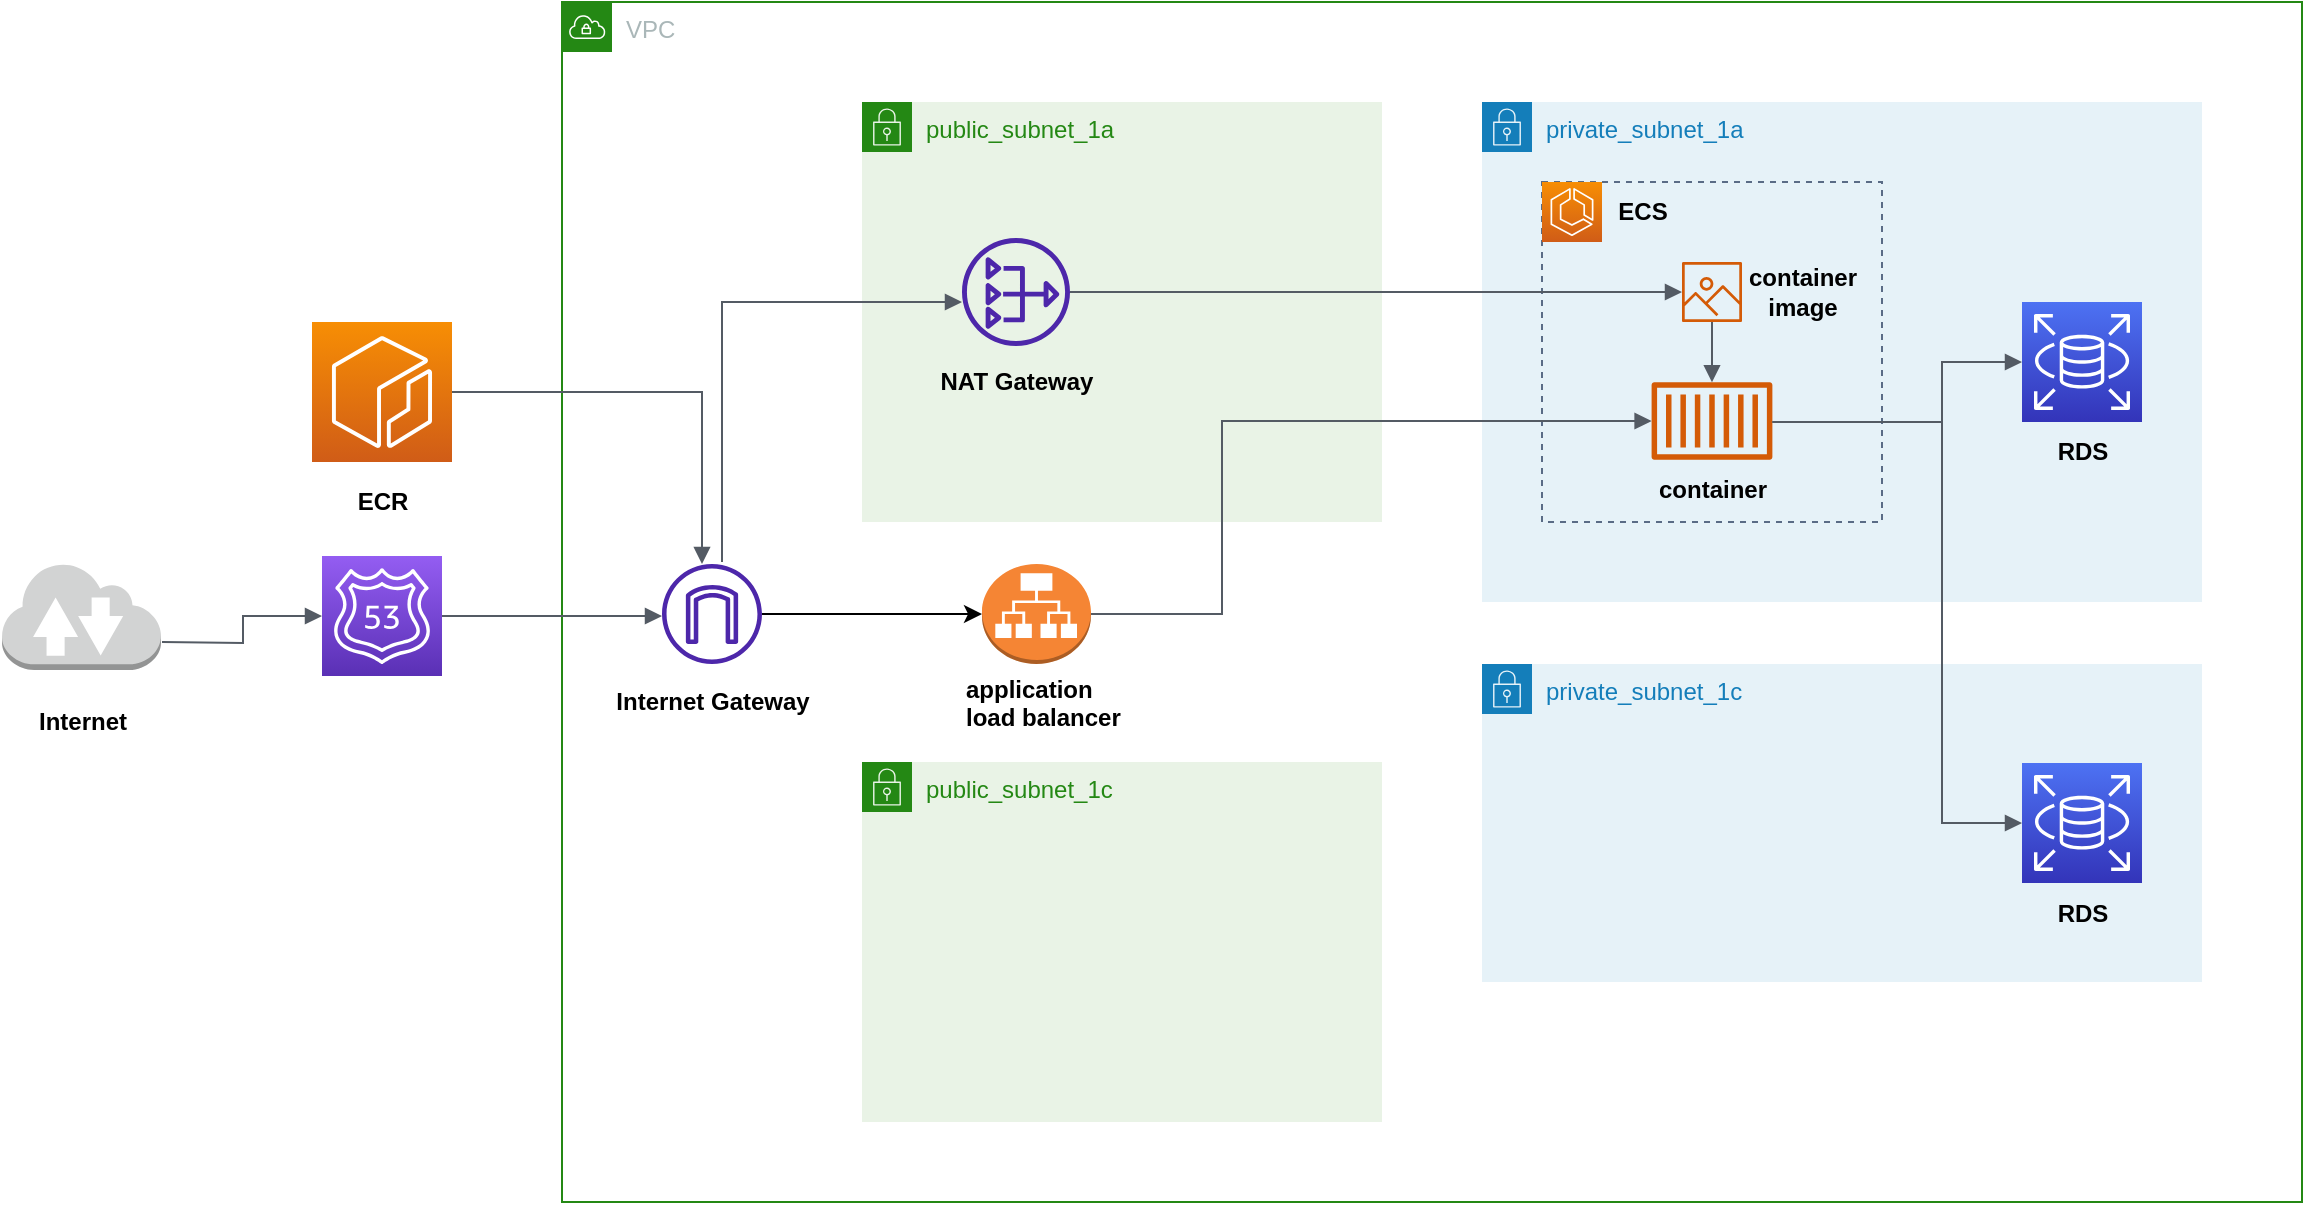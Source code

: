 <mxfile version="20.8.5" type="device"><diagram id="4KJKCeq-D1JkL2Msijr0" name="Page-1"><mxGraphModel dx="1434" dy="756" grid="1" gridSize="10" guides="1" tooltips="1" connect="1" arrows="1" fold="1" page="1" pageScale="1" pageWidth="3300" pageHeight="4681" math="0" shadow="0"><root><mxCell id="0"/><mxCell id="1" parent="0"/><mxCell id="nJeBPIpks15_q9ebjMtJ-1" value="VPC" style="points=[[0,0],[0.25,0],[0.5,0],[0.75,0],[1,0],[1,0.25],[1,0.5],[1,0.75],[1,1],[0.75,1],[0.5,1],[0.25,1],[0,1],[0,0.75],[0,0.5],[0,0.25]];outlineConnect=0;gradientColor=none;html=1;whiteSpace=wrap;fontSize=12;fontStyle=0;container=1;pointerEvents=0;collapsible=0;recursiveResize=0;shape=mxgraph.aws4.group;grIcon=mxgraph.aws4.group_vpc;strokeColor=#248814;fillColor=none;verticalAlign=top;align=left;spacingLeft=30;fontColor=#AAB7B8;dashed=0;" parent="1" vertex="1"><mxGeometry x="290" y="160" width="870" height="600" as="geometry"/></mxCell><mxCell id="nJeBPIpks15_q9ebjMtJ-2" value="private_subnet_1a" style="points=[[0,0],[0.25,0],[0.5,0],[0.75,0],[1,0],[1,0.25],[1,0.5],[1,0.75],[1,1],[0.75,1],[0.5,1],[0.25,1],[0,1],[0,0.75],[0,0.5],[0,0.25]];outlineConnect=0;gradientColor=none;html=1;whiteSpace=wrap;fontSize=12;fontStyle=0;container=1;pointerEvents=0;collapsible=0;recursiveResize=0;shape=mxgraph.aws4.group;grIcon=mxgraph.aws4.group_security_group;grStroke=0;strokeColor=#147EBA;fillColor=#E6F2F8;verticalAlign=top;align=left;spacingLeft=30;fontColor=#147EBA;dashed=0;" parent="nJeBPIpks15_q9ebjMtJ-1" vertex="1"><mxGeometry x="460" y="50" width="360" height="250" as="geometry"/></mxCell><mxCell id="b9k7-TcpVRkYkq2Dh7CG-12" value="" style="fillColor=none;strokeColor=#5A6C86;dashed=1;verticalAlign=top;fontStyle=0;fontColor=#5A6C86;" parent="nJeBPIpks15_q9ebjMtJ-2" vertex="1"><mxGeometry x="30" y="40" width="170" height="170" as="geometry"/></mxCell><mxCell id="b9k7-TcpVRkYkq2Dh7CG-14" value="" style="sketch=0;outlineConnect=0;fontColor=#232F3E;gradientColor=none;fillColor=#D45B07;strokeColor=none;dashed=0;verticalLabelPosition=bottom;verticalAlign=top;align=center;html=1;fontSize=12;fontStyle=0;aspect=fixed;pointerEvents=1;shape=mxgraph.aws4.container_1;" parent="nJeBPIpks15_q9ebjMtJ-2" vertex="1"><mxGeometry x="84.8" y="140" width="60.39" height="39" as="geometry"/></mxCell><mxCell id="b9k7-TcpVRkYkq2Dh7CG-23" value="" style="sketch=0;outlineConnect=0;fontColor=#232F3E;gradientColor=none;fillColor=#D45B07;strokeColor=none;dashed=0;verticalLabelPosition=bottom;verticalAlign=top;align=center;html=1;fontSize=12;fontStyle=0;aspect=fixed;pointerEvents=1;shape=mxgraph.aws4.container_registry_image;" parent="nJeBPIpks15_q9ebjMtJ-2" vertex="1"><mxGeometry x="100.0" y="80" width="30" height="30" as="geometry"/></mxCell><mxCell id="b9k7-TcpVRkYkq2Dh7CG-27" value="" style="edgeStyle=orthogonalEdgeStyle;html=1;endArrow=none;elbow=vertical;startArrow=block;startFill=1;strokeColor=#545B64;rounded=0;" parent="nJeBPIpks15_q9ebjMtJ-2" source="b9k7-TcpVRkYkq2Dh7CG-14" target="b9k7-TcpVRkYkq2Dh7CG-23" edge="1"><mxGeometry width="100" relative="1" as="geometry"><mxPoint x="-235" y="106" as="sourcePoint"/><mxPoint x="-423" y="106" as="targetPoint"/></mxGeometry></mxCell><mxCell id="b9k7-TcpVRkYkq2Dh7CG-9" value="" style="sketch=0;points=[[0,0,0],[0.25,0,0],[0.5,0,0],[0.75,0,0],[1,0,0],[0,1,0],[0.25,1,0],[0.5,1,0],[0.75,1,0],[1,1,0],[0,0.25,0],[0,0.5,0],[0,0.75,0],[1,0.25,0],[1,0.5,0],[1,0.75,0]];outlineConnect=0;fontColor=#232F3E;gradientColor=#4D72F3;gradientDirection=north;fillColor=#3334B9;strokeColor=#ffffff;dashed=0;verticalLabelPosition=bottom;verticalAlign=top;align=center;html=1;fontSize=12;fontStyle=0;aspect=fixed;shape=mxgraph.aws4.resourceIcon;resIcon=mxgraph.aws4.rds;" parent="nJeBPIpks15_q9ebjMtJ-2" vertex="1"><mxGeometry x="270" y="100" width="60" height="60" as="geometry"/></mxCell><mxCell id="ab8-uclE3B_LC0NXD1gs-9" value="" style="edgeStyle=orthogonalEdgeStyle;html=1;endArrow=none;elbow=vertical;startArrow=block;startFill=1;strokeColor=#545B64;rounded=0;exitX=0;exitY=0.5;exitDx=0;exitDy=0;exitPerimeter=0;" edge="1" parent="nJeBPIpks15_q9ebjMtJ-2" source="b9k7-TcpVRkYkq2Dh7CG-9" target="b9k7-TcpVRkYkq2Dh7CG-14"><mxGeometry width="100" relative="1" as="geometry"><mxPoint x="530.3" y="190" as="sourcePoint"/><mxPoint x="170" y="276" as="targetPoint"/><Array as="points"><mxPoint x="230" y="130"/><mxPoint x="230" y="160"/></Array></mxGeometry></mxCell><mxCell id="b9k7-TcpVRkYkq2Dh7CG-20" value="&lt;b&gt;RDS&lt;/b&gt;" style="text;html=1;align=center;verticalAlign=middle;resizable=0;points=[];autosize=1;strokeColor=none;fillColor=none;" parent="nJeBPIpks15_q9ebjMtJ-2" vertex="1"><mxGeometry x="275" y="160" width="50" height="30" as="geometry"/></mxCell><mxCell id="nJeBPIpks15_q9ebjMtJ-5" value="" style="sketch=0;points=[[0,0,0],[0.25,0,0],[0.5,0,0],[0.75,0,0],[1,0,0],[0,1,0],[0.25,1,0],[0.5,1,0],[0.75,1,0],[1,1,0],[0,0.25,0],[0,0.5,0],[0,0.75,0],[1,0.25,0],[1,0.5,0],[1,0.75,0]];outlineConnect=0;fontColor=#232F3E;gradientColor=#F78E04;gradientDirection=north;fillColor=#D05C17;strokeColor=#ffffff;dashed=0;verticalLabelPosition=bottom;verticalAlign=top;align=center;html=1;fontSize=12;fontStyle=0;aspect=fixed;shape=mxgraph.aws4.resourceIcon;resIcon=mxgraph.aws4.ecs;" parent="nJeBPIpks15_q9ebjMtJ-2" vertex="1"><mxGeometry x="30" y="40" width="30" height="30" as="geometry"/></mxCell><mxCell id="nJeBPIpks15_q9ebjMtJ-20" value="&lt;b&gt;ECS&lt;/b&gt;" style="text;html=1;align=center;verticalAlign=middle;resizable=0;points=[];autosize=1;strokeColor=none;fillColor=none;" parent="nJeBPIpks15_q9ebjMtJ-2" vertex="1"><mxGeometry x="60" y="45" width="40" height="20" as="geometry"/></mxCell><mxCell id="b9k7-TcpVRkYkq2Dh7CG-15" value="&lt;b&gt;container&lt;br&gt;image&lt;br&gt;&lt;/b&gt;" style="text;html=1;align=center;verticalAlign=middle;resizable=0;points=[];autosize=1;strokeColor=none;fillColor=none;" parent="nJeBPIpks15_q9ebjMtJ-2" vertex="1"><mxGeometry x="120" y="75" width="80" height="40" as="geometry"/></mxCell><mxCell id="b9k7-TcpVRkYkq2Dh7CG-26" value="&lt;b&gt;container&lt;br&gt;&lt;/b&gt;" style="text;html=1;align=center;verticalAlign=middle;resizable=0;points=[];autosize=1;strokeColor=none;fillColor=none;" parent="nJeBPIpks15_q9ebjMtJ-2" vertex="1"><mxGeometry x="75" y="179" width="80" height="30" as="geometry"/></mxCell><mxCell id="nJeBPIpks15_q9ebjMtJ-3" value="public_subnet_1a" style="points=[[0,0],[0.25,0],[0.5,0],[0.75,0],[1,0],[1,0.25],[1,0.5],[1,0.75],[1,1],[0.75,1],[0.5,1],[0.25,1],[0,1],[0,0.75],[0,0.5],[0,0.25]];outlineConnect=0;gradientColor=none;html=1;whiteSpace=wrap;fontSize=12;fontStyle=0;container=1;pointerEvents=0;collapsible=0;recursiveResize=0;shape=mxgraph.aws4.group;grIcon=mxgraph.aws4.group_security_group;grStroke=0;strokeColor=#248814;fillColor=#E9F3E6;verticalAlign=top;align=left;spacingLeft=30;fontColor=#248814;dashed=0;" parent="nJeBPIpks15_q9ebjMtJ-1" vertex="1"><mxGeometry x="150" y="50" width="260" height="210" as="geometry"/></mxCell><mxCell id="ab8-uclE3B_LC0NXD1gs-2" value="" style="sketch=0;outlineConnect=0;fontColor=#232F3E;gradientColor=none;fillColor=#4D27AA;strokeColor=none;dashed=0;verticalLabelPosition=bottom;verticalAlign=top;align=center;html=1;fontSize=12;fontStyle=0;aspect=fixed;pointerEvents=1;shape=mxgraph.aws4.nat_gateway;" vertex="1" parent="nJeBPIpks15_q9ebjMtJ-3"><mxGeometry x="50" y="68" width="54" height="54" as="geometry"/></mxCell><mxCell id="ab8-uclE3B_LC0NXD1gs-3" value="&lt;b&gt;NAT Gateway&lt;/b&gt;" style="text;html=1;align=center;verticalAlign=middle;resizable=0;points=[];autosize=1;strokeColor=none;fillColor=none;" vertex="1" parent="nJeBPIpks15_q9ebjMtJ-3"><mxGeometry x="32" y="130" width="90" height="20" as="geometry"/></mxCell><mxCell id="b9k7-TcpVRkYkq2Dh7CG-1" value="private_subnet_1c" style="points=[[0,0],[0.25,0],[0.5,0],[0.75,0],[1,0],[1,0.25],[1,0.5],[1,0.75],[1,1],[0.75,1],[0.5,1],[0.25,1],[0,1],[0,0.75],[0,0.5],[0,0.25]];outlineConnect=0;gradientColor=none;html=1;whiteSpace=wrap;fontSize=12;fontStyle=0;container=1;pointerEvents=0;collapsible=0;recursiveResize=0;shape=mxgraph.aws4.group;grIcon=mxgraph.aws4.group_security_group;grStroke=0;strokeColor=#147EBA;fillColor=#E6F2F8;verticalAlign=top;align=left;spacingLeft=30;fontColor=#147EBA;dashed=0;" parent="nJeBPIpks15_q9ebjMtJ-1" vertex="1"><mxGeometry x="460" y="331" width="360" height="159" as="geometry"/></mxCell><mxCell id="b9k7-TcpVRkYkq2Dh7CG-7" value="" style="sketch=0;points=[[0,0,0],[0.25,0,0],[0.5,0,0],[0.75,0,0],[1,0,0],[0,1,0],[0.25,1,0],[0.5,1,0],[0.75,1,0],[1,1,0],[0,0.25,0],[0,0.5,0],[0,0.75,0],[1,0.25,0],[1,0.5,0],[1,0.75,0]];outlineConnect=0;fontColor=#232F3E;gradientColor=#4D72F3;gradientDirection=north;fillColor=#3334B9;strokeColor=#ffffff;dashed=0;verticalLabelPosition=bottom;verticalAlign=top;align=center;html=1;fontSize=12;fontStyle=0;aspect=fixed;shape=mxgraph.aws4.resourceIcon;resIcon=mxgraph.aws4.rds;" parent="b9k7-TcpVRkYkq2Dh7CG-1" vertex="1"><mxGeometry x="270" y="49.5" width="60" height="60" as="geometry"/></mxCell><mxCell id="ab8-uclE3B_LC0NXD1gs-19" value="&lt;b&gt;RDS&lt;/b&gt;" style="text;html=1;align=center;verticalAlign=middle;resizable=0;points=[];autosize=1;strokeColor=none;fillColor=none;" vertex="1" parent="b9k7-TcpVRkYkq2Dh7CG-1"><mxGeometry x="275" y="109.5" width="50" height="30" as="geometry"/></mxCell><mxCell id="ab8-uclE3B_LC0NXD1gs-1" value="public_subnet_1c" style="points=[[0,0],[0.25,0],[0.5,0],[0.75,0],[1,0],[1,0.25],[1,0.5],[1,0.75],[1,1],[0.75,1],[0.5,1],[0.25,1],[0,1],[0,0.75],[0,0.5],[0,0.25]];outlineConnect=0;gradientColor=none;html=1;whiteSpace=wrap;fontSize=12;fontStyle=0;container=1;pointerEvents=0;collapsible=0;recursiveResize=0;shape=mxgraph.aws4.group;grIcon=mxgraph.aws4.group_security_group;grStroke=0;strokeColor=#248814;fillColor=#E9F3E6;verticalAlign=top;align=left;spacingLeft=30;fontColor=#248814;dashed=0;" vertex="1" parent="nJeBPIpks15_q9ebjMtJ-1"><mxGeometry x="150" y="380" width="260" height="180" as="geometry"/></mxCell><mxCell id="ab8-uclE3B_LC0NXD1gs-16" style="edgeStyle=orthogonalEdgeStyle;rounded=0;orthogonalLoop=1;jettySize=auto;html=1;entryX=0;entryY=0.5;entryDx=0;entryDy=0;entryPerimeter=0;" edge="1" parent="nJeBPIpks15_q9ebjMtJ-1" source="nJeBPIpks15_q9ebjMtJ-6" target="ab8-uclE3B_LC0NXD1gs-5"><mxGeometry relative="1" as="geometry"/></mxCell><mxCell id="nJeBPIpks15_q9ebjMtJ-6" value="" style="sketch=0;outlineConnect=0;fontColor=#232F3E;gradientColor=none;fillColor=#4D27AA;strokeColor=none;dashed=0;verticalLabelPosition=bottom;verticalAlign=top;align=center;html=1;fontSize=12;fontStyle=0;aspect=fixed;pointerEvents=1;shape=mxgraph.aws4.internet_gateway;" parent="nJeBPIpks15_q9ebjMtJ-1" vertex="1"><mxGeometry x="50" y="281" width="50" height="50" as="geometry"/></mxCell><mxCell id="nJeBPIpks15_q9ebjMtJ-15" value="" style="edgeStyle=orthogonalEdgeStyle;html=1;endArrow=none;elbow=vertical;startArrow=block;startFill=1;strokeColor=#545B64;rounded=0;entryX=1;entryY=0.5;entryDx=0;entryDy=0;entryPerimeter=0;" parent="nJeBPIpks15_q9ebjMtJ-1" source="b9k7-TcpVRkYkq2Dh7CG-14" target="ab8-uclE3B_LC0NXD1gs-5" edge="1"><mxGeometry width="100" relative="1" as="geometry"><mxPoint x="-70" y="600" as="sourcePoint"/><mxPoint x="-110" y="500" as="targetPoint"/><Array as="points"><mxPoint x="330" y="210"/><mxPoint x="330" y="306"/></Array></mxGeometry></mxCell><mxCell id="ab8-uclE3B_LC0NXD1gs-5" value="" style="outlineConnect=0;dashed=0;verticalLabelPosition=bottom;verticalAlign=top;align=center;html=1;shape=mxgraph.aws3.application_load_balancer;fillColor=#F58534;gradientColor=none;" vertex="1" parent="nJeBPIpks15_q9ebjMtJ-1"><mxGeometry x="210" y="281" width="54.5" height="50" as="geometry"/></mxCell><mxCell id="ab8-uclE3B_LC0NXD1gs-10" value="" style="edgeStyle=orthogonalEdgeStyle;html=1;endArrow=none;elbow=vertical;startArrow=block;startFill=1;strokeColor=#545B64;rounded=0;exitX=0;exitY=0.5;exitDx=0;exitDy=0;exitPerimeter=0;" edge="1" parent="nJeBPIpks15_q9ebjMtJ-1" source="b9k7-TcpVRkYkq2Dh7CG-7" target="b9k7-TcpVRkYkq2Dh7CG-14"><mxGeometry width="100" relative="1" as="geometry"><mxPoint x="740" y="190" as="sourcePoint"/><mxPoint x="615.19" y="220" as="targetPoint"/><Array as="points"><mxPoint x="690" y="411"/><mxPoint x="690" y="210"/></Array></mxGeometry></mxCell><mxCell id="ab8-uclE3B_LC0NXD1gs-11" value="" style="edgeStyle=orthogonalEdgeStyle;html=1;endArrow=none;elbow=vertical;startArrow=block;startFill=1;strokeColor=#545B64;rounded=0;" edge="1" parent="nJeBPIpks15_q9ebjMtJ-1" source="b9k7-TcpVRkYkq2Dh7CG-23" target="ab8-uclE3B_LC0NXD1gs-2"><mxGeometry width="100" relative="1" as="geometry"><mxPoint x="554.8" y="219.5" as="sourcePoint"/><mxPoint x="194.5" y="316" as="targetPoint"/><Array as="points"/></mxGeometry></mxCell><mxCell id="nJeBPIpks15_q9ebjMtJ-18" value="&lt;b&gt;Internet Gateway&lt;/b&gt;" style="text;html=1;align=center;verticalAlign=middle;resizable=0;points=[];autosize=1;strokeColor=none;fillColor=none;" parent="nJeBPIpks15_q9ebjMtJ-1" vertex="1"><mxGeometry x="20" y="340" width="110" height="20" as="geometry"/></mxCell><mxCell id="ab8-uclE3B_LC0NXD1gs-20" value="&lt;b&gt;application &lt;br&gt;load balancer&lt;/b&gt;" style="text;whiteSpace=wrap;html=1;" vertex="1" parent="nJeBPIpks15_q9ebjMtJ-1"><mxGeometry x="200" y="330" width="90" height="40" as="geometry"/></mxCell><mxCell id="nJeBPIpks15_q9ebjMtJ-4" value="" style="sketch=0;points=[[0,0,0],[0.25,0,0],[0.5,0,0],[0.75,0,0],[1,0,0],[0,1,0],[0.25,1,0],[0.5,1,0],[0.75,1,0],[1,1,0],[0,0.25,0],[0,0.5,0],[0,0.75,0],[1,0.25,0],[1,0.5,0],[1,0.75,0]];outlineConnect=0;fontColor=#232F3E;gradientColor=#F78E04;gradientDirection=north;fillColor=#D05C17;strokeColor=#ffffff;dashed=0;verticalLabelPosition=bottom;verticalAlign=top;align=center;html=1;fontSize=12;fontStyle=0;aspect=fixed;shape=mxgraph.aws4.resourceIcon;resIcon=mxgraph.aws4.ecr;" parent="1" vertex="1"><mxGeometry x="165" y="320" width="70" height="70" as="geometry"/></mxCell><mxCell id="nJeBPIpks15_q9ebjMtJ-12" value="" style="outlineConnect=0;dashed=0;verticalLabelPosition=bottom;verticalAlign=top;align=center;html=1;shape=mxgraph.aws3.internet_2;fillColor=#D2D3D3;gradientColor=none;" parent="1" vertex="1"><mxGeometry x="10" y="440" width="79.5" height="54" as="geometry"/></mxCell><mxCell id="nJeBPIpks15_q9ebjMtJ-16" style="edgeStyle=none;rounded=0;orthogonalLoop=1;jettySize=auto;html=1;exitX=0.25;exitY=1;exitDx=0;exitDy=0;exitPerimeter=0;" parent="1" source="nJeBPIpks15_q9ebjMtJ-4" target="nJeBPIpks15_q9ebjMtJ-4" edge="1"><mxGeometry relative="1" as="geometry"/></mxCell><mxCell id="nJeBPIpks15_q9ebjMtJ-22" value="&lt;b&gt;ECR&lt;/b&gt;" style="text;html=1;align=center;verticalAlign=middle;resizable=0;points=[];autosize=1;strokeColor=none;fillColor=none;" parent="1" vertex="1"><mxGeometry x="180" y="400" width="40" height="20" as="geometry"/></mxCell><mxCell id="nJeBPIpks15_q9ebjMtJ-23" value="&lt;b&gt;Internet&lt;/b&gt;" style="text;html=1;align=center;verticalAlign=middle;resizable=0;points=[];autosize=1;strokeColor=none;fillColor=none;" parent="1" vertex="1"><mxGeometry x="19.75" y="510" width="60" height="20" as="geometry"/></mxCell><mxCell id="ab8-uclE3B_LC0NXD1gs-6" value="" style="sketch=0;points=[[0,0,0],[0.25,0,0],[0.5,0,0],[0.75,0,0],[1,0,0],[0,1,0],[0.25,1,0],[0.5,1,0],[0.75,1,0],[1,1,0],[0,0.25,0],[0,0.5,0],[0,0.75,0],[1,0.25,0],[1,0.5,0],[1,0.75,0]];outlineConnect=0;fontColor=#232F3E;gradientColor=#945DF2;gradientDirection=north;fillColor=#5A30B5;strokeColor=#ffffff;dashed=0;verticalLabelPosition=bottom;verticalAlign=top;align=center;html=1;fontSize=12;fontStyle=0;aspect=fixed;shape=mxgraph.aws4.resourceIcon;resIcon=mxgraph.aws4.route_53;" vertex="1" parent="1"><mxGeometry x="170" y="437" width="60" height="60" as="geometry"/></mxCell><mxCell id="ab8-uclE3B_LC0NXD1gs-12" value="" style="edgeStyle=orthogonalEdgeStyle;html=1;endArrow=none;elbow=vertical;startArrow=block;startFill=1;strokeColor=#545B64;rounded=0;entryX=1;entryY=0.5;entryDx=0;entryDy=0;entryPerimeter=0;" edge="1" parent="1" source="nJeBPIpks15_q9ebjMtJ-6" target="nJeBPIpks15_q9ebjMtJ-4"><mxGeometry width="100" relative="1" as="geometry"><mxPoint x="540.3" y="510" as="sourcePoint"/><mxPoint x="180" y="606.5" as="targetPoint"/><Array as="points"><mxPoint x="360" y="355"/></Array></mxGeometry></mxCell><mxCell id="ab8-uclE3B_LC0NXD1gs-13" value="" style="edgeStyle=orthogonalEdgeStyle;html=1;endArrow=none;elbow=vertical;startArrow=block;startFill=1;strokeColor=#545B64;rounded=0;" edge="1" parent="1" source="ab8-uclE3B_LC0NXD1gs-2"><mxGeometry width="100" relative="1" as="geometry"><mxPoint x="340" y="451.001" as="sourcePoint"/><mxPoint x="370" y="440" as="targetPoint"/><Array as="points"><mxPoint x="370" y="310"/><mxPoint x="370" y="440"/></Array></mxGeometry></mxCell><mxCell id="ab8-uclE3B_LC0NXD1gs-14" value="" style="edgeStyle=orthogonalEdgeStyle;html=1;endArrow=none;elbow=vertical;startArrow=block;startFill=1;strokeColor=#545B64;rounded=0;entryX=1;entryY=0.5;entryDx=0;entryDy=0;entryPerimeter=0;" edge="1" parent="1" source="nJeBPIpks15_q9ebjMtJ-6" target="ab8-uclE3B_LC0NXD1gs-6"><mxGeometry width="100" relative="1" as="geometry"><mxPoint x="340" y="451.001" as="sourcePoint"/><mxPoint x="245" y="365" as="targetPoint"/><Array as="points"><mxPoint x="290" y="467"/><mxPoint x="290" y="467"/></Array></mxGeometry></mxCell><mxCell id="ab8-uclE3B_LC0NXD1gs-18" value="" style="edgeStyle=orthogonalEdgeStyle;html=1;endArrow=none;elbow=vertical;startArrow=block;startFill=1;strokeColor=#545B64;rounded=0;exitX=0;exitY=0.5;exitDx=0;exitDy=0;exitPerimeter=0;" edge="1" parent="1" source="ab8-uclE3B_LC0NXD1gs-6"><mxGeometry width="100" relative="1" as="geometry"><mxPoint x="320" y="477" as="sourcePoint"/><mxPoint x="90" y="480" as="targetPoint"/><Array as="points"/></mxGeometry></mxCell></root></mxGraphModel></diagram></mxfile>